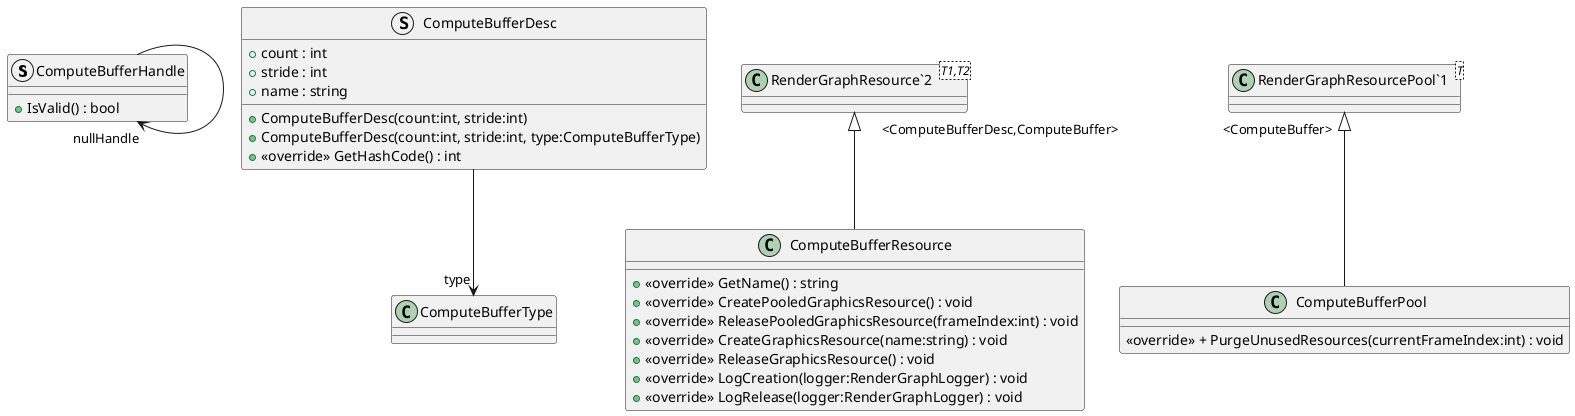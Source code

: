 @startuml
struct ComputeBufferHandle {
    + IsValid() : bool
}
struct ComputeBufferDesc {
    + count : int
    + stride : int
    + name : string
    + ComputeBufferDesc(count:int, stride:int)
    + ComputeBufferDesc(count:int, stride:int, type:ComputeBufferType)
    + <<override>> GetHashCode() : int
}
class ComputeBufferResource {
    + <<override>> GetName() : string
    + <<override>> CreatePooledGraphicsResource() : void
    + <<override>> ReleasePooledGraphicsResource(frameIndex:int) : void
    + <<override>> CreateGraphicsResource(name:string) : void
    + <<override>> ReleaseGraphicsResource() : void
    + <<override>> LogCreation(logger:RenderGraphLogger) : void
    + <<override>> LogRelease(logger:RenderGraphLogger) : void
}
class ComputeBufferPool {
    <<override>> + PurgeUnusedResources(currentFrameIndex:int) : void
}
class "RenderGraphResource`2"<T1,T2> {
}
class "RenderGraphResourcePool`1"<T> {
}
ComputeBufferHandle --> "nullHandle" ComputeBufferHandle
ComputeBufferDesc --> "type" ComputeBufferType
"RenderGraphResource`2" "<ComputeBufferDesc,ComputeBuffer>" <|-- ComputeBufferResource
"RenderGraphResourcePool`1" "<ComputeBuffer>" <|-- ComputeBufferPool
@enduml
